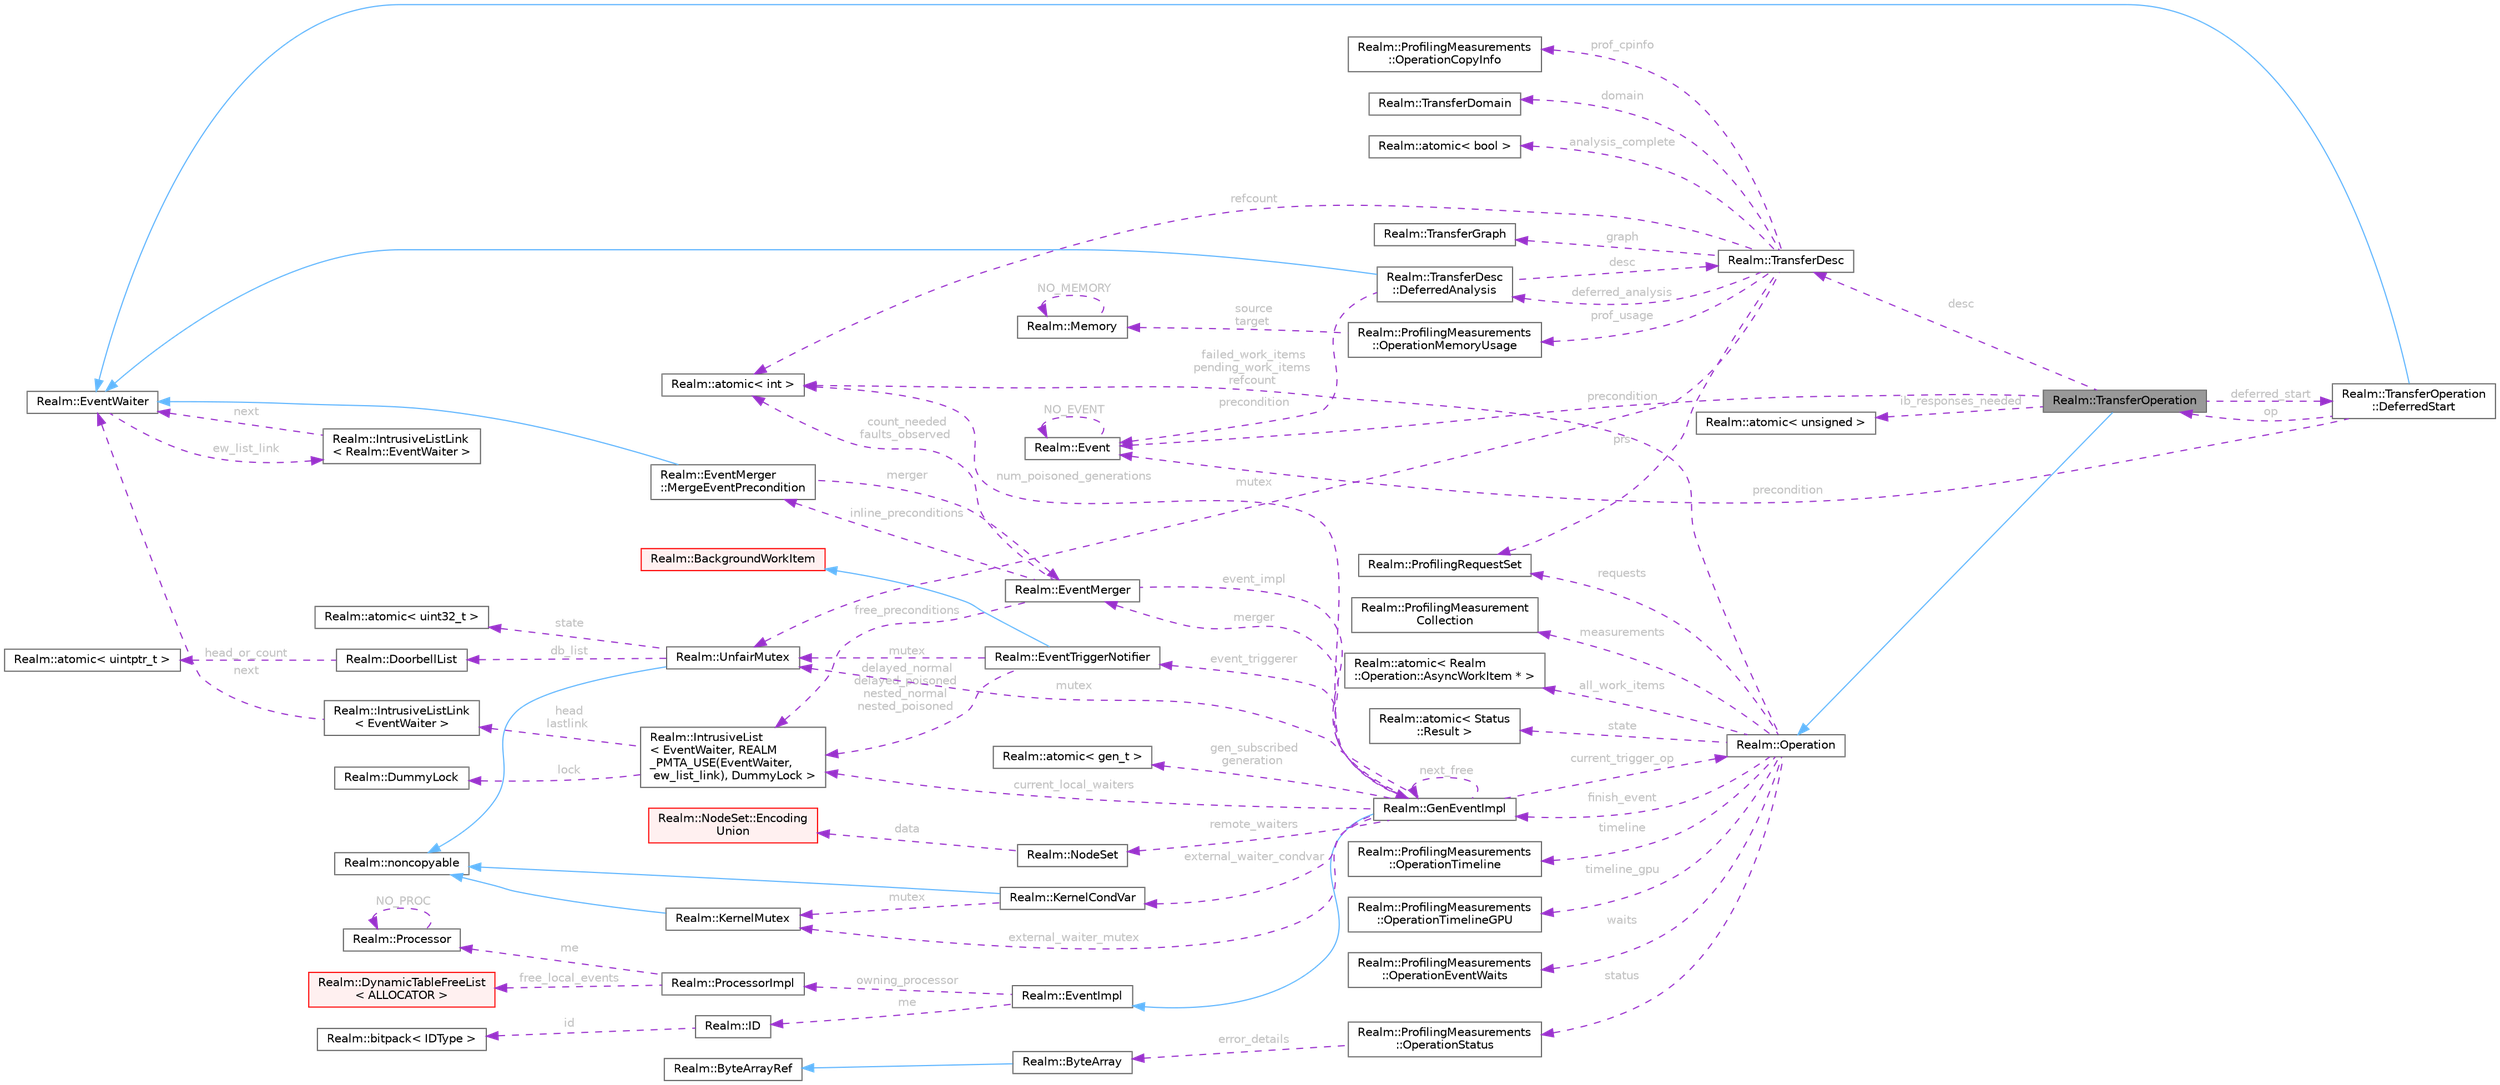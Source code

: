 digraph "Realm::TransferOperation"
{
 // LATEX_PDF_SIZE
  bgcolor="transparent";
  edge [fontname=Helvetica,fontsize=10,labelfontname=Helvetica,labelfontsize=10];
  node [fontname=Helvetica,fontsize=10,shape=box,height=0.2,width=0.4];
  rankdir="LR";
  Node1 [id="Node000001",label="Realm::TransferOperation",height=0.2,width=0.4,color="gray40", fillcolor="grey60", style="filled", fontcolor="black",tooltip=" "];
  Node2 -> Node1 [id="edge1_Node000001_Node000002",dir="back",color="steelblue1",style="solid",tooltip=" "];
  Node2 [id="Node000002",label="Realm::Operation",height=0.2,width=0.4,color="gray40", fillcolor="white", style="filled",URL="$classRealm_1_1Operation.html",tooltip=" "];
  Node3 -> Node2 [id="edge2_Node000002_Node000003",dir="back",color="darkorchid3",style="dashed",tooltip=" ",label=" finish_event",fontcolor="grey" ];
  Node3 [id="Node000003",label="Realm::GenEventImpl",height=0.2,width=0.4,color="gray40", fillcolor="white", style="filled",URL="$classRealm_1_1GenEventImpl.html",tooltip=" "];
  Node4 -> Node3 [id="edge3_Node000003_Node000004",dir="back",color="steelblue1",style="solid",tooltip=" "];
  Node4 [id="Node000004",label="Realm::EventImpl",height=0.2,width=0.4,color="gray40", fillcolor="white", style="filled",URL="$classRealm_1_1EventImpl.html",tooltip=" "];
  Node5 -> Node4 [id="edge4_Node000004_Node000005",dir="back",color="darkorchid3",style="dashed",tooltip=" ",label=" me",fontcolor="grey" ];
  Node5 [id="Node000005",label="Realm::ID",height=0.2,width=0.4,color="gray40", fillcolor="white", style="filled",URL="$classRealm_1_1ID.html",tooltip=" "];
  Node6 -> Node5 [id="edge5_Node000005_Node000006",dir="back",color="darkorchid3",style="dashed",tooltip=" ",label=" id",fontcolor="grey" ];
  Node6 [id="Node000006",label="Realm::bitpack\< IDType \>",height=0.2,width=0.4,color="gray40", fillcolor="white", style="filled",URL="$classRealm_1_1bitpack.html",tooltip=" "];
  Node7 -> Node4 [id="edge6_Node000004_Node000007",dir="back",color="darkorchid3",style="dashed",tooltip=" ",label=" owning_processor",fontcolor="grey" ];
  Node7 [id="Node000007",label="Realm::ProcessorImpl",height=0.2,width=0.4,color="gray40", fillcolor="white", style="filled",URL="$classRealm_1_1ProcessorImpl.html",tooltip=" "];
  Node8 -> Node7 [id="edge7_Node000007_Node000008",dir="back",color="darkorchid3",style="dashed",tooltip=" ",label=" free_local_events",fontcolor="grey" ];
  Node8 [id="Node000008",label="Realm::DynamicTableFreeList\l\< ALLOCATOR \>",height=0.2,width=0.4,color="red", fillcolor="#FFF0F0", style="filled",URL="$classRealm_1_1DynamicTableFreeList.html",tooltip=" "];
  Node10 -> Node7 [id="edge8_Node000007_Node000010",dir="back",color="darkorchid3",style="dashed",tooltip=" ",label=" me",fontcolor="grey" ];
  Node10 [id="Node000010",label="Realm::Processor",height=0.2,width=0.4,color="gray40", fillcolor="white", style="filled",URL="$classRealm_1_1Processor.html",tooltip=" "];
  Node10 -> Node10 [id="edge9_Node000010_Node000010",dir="back",color="darkorchid3",style="dashed",tooltip=" ",label=" NO_PROC",fontcolor="grey" ];
  Node11 -> Node3 [id="edge10_Node000003_Node000011",dir="back",color="darkorchid3",style="dashed",tooltip=" ",label=" gen_subscribed\ngeneration",fontcolor="grey" ];
  Node11 [id="Node000011",label="Realm::atomic\< gen_t \>",height=0.2,width=0.4,color="gray40", fillcolor="white", style="filled",URL="$classRealm_1_1atomic.html",tooltip=" "];
  Node12 -> Node3 [id="edge11_Node000003_Node000012",dir="back",color="darkorchid3",style="dashed",tooltip=" ",label=" num_poisoned_generations",fontcolor="grey" ];
  Node12 [id="Node000012",label="Realm::atomic\< int \>",height=0.2,width=0.4,color="gray40", fillcolor="white", style="filled",URL="$classRealm_1_1atomic.html",tooltip=" "];
  Node3 -> Node3 [id="edge12_Node000003_Node000003",dir="back",color="darkorchid3",style="dashed",tooltip=" ",label=" next_free",fontcolor="grey" ];
  Node13 -> Node3 [id="edge13_Node000003_Node000013",dir="back",color="darkorchid3",style="dashed",tooltip=" ",label=" merger",fontcolor="grey" ];
  Node13 [id="Node000013",label="Realm::EventMerger",height=0.2,width=0.4,color="gray40", fillcolor="white", style="filled",URL="$classRealm_1_1EventMerger.html",tooltip=" "];
  Node3 -> Node13 [id="edge14_Node000013_Node000003",dir="back",color="darkorchid3",style="dashed",tooltip=" ",label=" event_impl",fontcolor="grey" ];
  Node12 -> Node13 [id="edge15_Node000013_Node000012",dir="back",color="darkorchid3",style="dashed",tooltip=" ",label=" count_needed\nfaults_observed",fontcolor="grey" ];
  Node14 -> Node13 [id="edge16_Node000013_Node000014",dir="back",color="darkorchid3",style="dashed",tooltip=" ",label=" inline_preconditions",fontcolor="grey" ];
  Node14 [id="Node000014",label="Realm::EventMerger\l::MergeEventPrecondition",height=0.2,width=0.4,color="gray40", fillcolor="white", style="filled",URL="$classRealm_1_1EventMerger_1_1MergeEventPrecondition.html",tooltip=" "];
  Node15 -> Node14 [id="edge17_Node000014_Node000015",dir="back",color="steelblue1",style="solid",tooltip=" "];
  Node15 [id="Node000015",label="Realm::EventWaiter",height=0.2,width=0.4,color="gray40", fillcolor="white", style="filled",URL="$classRealm_1_1EventWaiter.html",tooltip=" "];
  Node16 -> Node15 [id="edge18_Node000015_Node000016",dir="back",color="darkorchid3",style="dashed",tooltip=" ",label=" ew_list_link",fontcolor="grey" ];
  Node16 [id="Node000016",label="Realm::IntrusiveListLink\l\< Realm::EventWaiter \>",height=0.2,width=0.4,color="gray40", fillcolor="white", style="filled",URL="$structRealm_1_1IntrusiveListLink.html",tooltip=" "];
  Node15 -> Node16 [id="edge19_Node000016_Node000015",dir="back",color="darkorchid3",style="dashed",tooltip=" ",label=" next",fontcolor="grey" ];
  Node13 -> Node14 [id="edge20_Node000014_Node000013",dir="back",color="darkorchid3",style="dashed",tooltip=" ",label=" merger",fontcolor="grey" ];
  Node17 -> Node13 [id="edge21_Node000013_Node000017",dir="back",color="darkorchid3",style="dashed",tooltip=" ",label=" free_preconditions",fontcolor="grey" ];
  Node17 [id="Node000017",label="Realm::IntrusiveList\l\< EventWaiter, REALM\l_PMTA_USE(EventWaiter,\l ew_list_link), DummyLock \>",height=0.2,width=0.4,color="gray40", fillcolor="white", style="filled",URL="$classRealm_1_1IntrusiveList.html",tooltip=" "];
  Node18 -> Node17 [id="edge22_Node000017_Node000018",dir="back",color="darkorchid3",style="dashed",tooltip=" ",label=" lock",fontcolor="grey" ];
  Node18 [id="Node000018",label="Realm::DummyLock",height=0.2,width=0.4,color="gray40", fillcolor="white", style="filled",URL="$classRealm_1_1DummyLock.html",tooltip=" "];
  Node19 -> Node17 [id="edge23_Node000017_Node000019",dir="back",color="darkorchid3",style="dashed",tooltip=" ",label=" head\nlastlink",fontcolor="grey" ];
  Node19 [id="Node000019",label="Realm::IntrusiveListLink\l\< EventWaiter \>",height=0.2,width=0.4,color="gray40", fillcolor="white", style="filled",URL="$structRealm_1_1IntrusiveListLink.html",tooltip=" "];
  Node15 -> Node19 [id="edge24_Node000019_Node000015",dir="back",color="darkorchid3",style="dashed",tooltip=" ",label=" next",fontcolor="grey" ];
  Node20 -> Node3 [id="edge25_Node000003_Node000020",dir="back",color="darkorchid3",style="dashed",tooltip=" ",label=" event_triggerer",fontcolor="grey" ];
  Node20 [id="Node000020",label="Realm::EventTriggerNotifier",height=0.2,width=0.4,color="gray40", fillcolor="white", style="filled",URL="$classRealm_1_1EventTriggerNotifier.html",tooltip=" "];
  Node21 -> Node20 [id="edge26_Node000020_Node000021",dir="back",color="steelblue1",style="solid",tooltip=" "];
  Node21 [id="Node000021",label="Realm::BackgroundWorkItem",height=0.2,width=0.4,color="red", fillcolor="#FFF0F0", style="filled",URL="$classRealm_1_1BackgroundWorkItem.html",tooltip=" "];
  Node24 -> Node20 [id="edge27_Node000020_Node000024",dir="back",color="darkorchid3",style="dashed",tooltip=" ",label=" mutex",fontcolor="grey" ];
  Node24 [id="Node000024",label="Realm::UnfairMutex",height=0.2,width=0.4,color="gray40", fillcolor="white", style="filled",URL="$classRealm_1_1UnfairMutex.html",tooltip=" "];
  Node25 -> Node24 [id="edge28_Node000024_Node000025",dir="back",color="steelblue1",style="solid",tooltip=" "];
  Node25 [id="Node000025",label="Realm::noncopyable",height=0.2,width=0.4,color="gray40", fillcolor="white", style="filled",URL="$classRealm_1_1noncopyable.html",tooltip=" "];
  Node26 -> Node24 [id="edge29_Node000024_Node000026",dir="back",color="darkorchid3",style="dashed",tooltip=" ",label=" state",fontcolor="grey" ];
  Node26 [id="Node000026",label="Realm::atomic\< uint32_t \>",height=0.2,width=0.4,color="gray40", fillcolor="white", style="filled",URL="$classRealm_1_1atomic.html",tooltip=" "];
  Node27 -> Node24 [id="edge30_Node000024_Node000027",dir="back",color="darkorchid3",style="dashed",tooltip=" ",label=" db_list",fontcolor="grey" ];
  Node27 [id="Node000027",label="Realm::DoorbellList",height=0.2,width=0.4,color="gray40", fillcolor="white", style="filled",URL="$classRealm_1_1DoorbellList.html",tooltip=" "];
  Node28 -> Node27 [id="edge31_Node000027_Node000028",dir="back",color="darkorchid3",style="dashed",tooltip=" ",label=" head_or_count",fontcolor="grey" ];
  Node28 [id="Node000028",label="Realm::atomic\< uintptr_t \>",height=0.2,width=0.4,color="gray40", fillcolor="white", style="filled",URL="$classRealm_1_1atomic.html",tooltip=" "];
  Node17 -> Node20 [id="edge32_Node000020_Node000017",dir="back",color="darkorchid3",style="dashed",tooltip=" ",label=" delayed_normal\ndelayed_poisoned\nnested_normal\nnested_poisoned",fontcolor="grey" ];
  Node24 -> Node3 [id="edge33_Node000003_Node000024",dir="back",color="darkorchid3",style="dashed",tooltip=" ",label=" mutex",fontcolor="grey" ];
  Node2 -> Node3 [id="edge34_Node000003_Node000002",dir="back",color="darkorchid3",style="dashed",tooltip=" ",label=" current_trigger_op",fontcolor="grey" ];
  Node17 -> Node3 [id="edge35_Node000003_Node000017",dir="back",color="darkorchid3",style="dashed",tooltip=" ",label=" current_local_waiters",fontcolor="grey" ];
  Node33 -> Node3 [id="edge36_Node000003_Node000033",dir="back",color="darkorchid3",style="dashed",tooltip=" ",label=" external_waiter_mutex",fontcolor="grey" ];
  Node33 [id="Node000033",label="Realm::KernelMutex",height=0.2,width=0.4,color="gray40", fillcolor="white", style="filled",URL="$classRealm_1_1KernelMutex.html",tooltip=" "];
  Node25 -> Node33 [id="edge37_Node000033_Node000025",dir="back",color="steelblue1",style="solid",tooltip=" "];
  Node34 -> Node3 [id="edge38_Node000003_Node000034",dir="back",color="darkorchid3",style="dashed",tooltip=" ",label=" external_waiter_condvar",fontcolor="grey" ];
  Node34 [id="Node000034",label="Realm::KernelCondVar",height=0.2,width=0.4,color="gray40", fillcolor="white", style="filled",URL="$classRealm_1_1KernelCondVar.html",tooltip=" "];
  Node25 -> Node34 [id="edge39_Node000034_Node000025",dir="back",color="steelblue1",style="solid",tooltip=" "];
  Node33 -> Node34 [id="edge40_Node000034_Node000033",dir="back",color="darkorchid3",style="dashed",tooltip=" ",label=" mutex",fontcolor="grey" ];
  Node35 -> Node3 [id="edge41_Node000003_Node000035",dir="back",color="darkorchid3",style="dashed",tooltip=" ",label=" remote_waiters",fontcolor="grey" ];
  Node35 [id="Node000035",label="Realm::NodeSet",height=0.2,width=0.4,color="gray40", fillcolor="white", style="filled",URL="$classRealm_1_1NodeSet.html",tooltip=" "];
  Node36 -> Node35 [id="edge42_Node000035_Node000036",dir="back",color="darkorchid3",style="dashed",tooltip=" ",label=" data",fontcolor="grey" ];
  Node36 [id="Node000036",label="Realm::NodeSet::Encoding\lUnion",height=0.2,width=0.4,color="red", fillcolor="#FFF0F0", style="filled",URL="$unionRealm_1_1NodeSet_1_1EncodingUnion.html",tooltip=" "];
  Node12 -> Node2 [id="edge43_Node000002_Node000012",dir="back",color="darkorchid3",style="dashed",tooltip=" ",label=" failed_work_items\npending_work_items\nrefcount",fontcolor="grey" ];
  Node38 -> Node2 [id="edge44_Node000002_Node000038",dir="back",color="darkorchid3",style="dashed",tooltip=" ",label=" state",fontcolor="grey" ];
  Node38 [id="Node000038",label="Realm::atomic\< Status\l::Result \>",height=0.2,width=0.4,color="gray40", fillcolor="white", style="filled",URL="$classRealm_1_1atomic.html",tooltip=" "];
  Node39 -> Node2 [id="edge45_Node000002_Node000039",dir="back",color="darkorchid3",style="dashed",tooltip=" ",label=" status",fontcolor="grey" ];
  Node39 [id="Node000039",label="Realm::ProfilingMeasurements\l::OperationStatus",height=0.2,width=0.4,color="gray40", fillcolor="white", style="filled",URL="$structRealm_1_1ProfilingMeasurements_1_1OperationStatus.html",tooltip=" "];
  Node40 -> Node39 [id="edge46_Node000039_Node000040",dir="back",color="darkorchid3",style="dashed",tooltip=" ",label=" error_details",fontcolor="grey" ];
  Node40 [id="Node000040",label="Realm::ByteArray",height=0.2,width=0.4,color="gray40", fillcolor="white", style="filled",URL="$classRealm_1_1ByteArray.html",tooltip=" "];
  Node41 -> Node40 [id="edge47_Node000040_Node000041",dir="back",color="steelblue1",style="solid",tooltip=" "];
  Node41 [id="Node000041",label="Realm::ByteArrayRef",height=0.2,width=0.4,color="gray40", fillcolor="white", style="filled",URL="$classRealm_1_1ByteArrayRef.html",tooltip=" "];
  Node42 -> Node2 [id="edge48_Node000002_Node000042",dir="back",color="darkorchid3",style="dashed",tooltip=" ",label=" timeline",fontcolor="grey" ];
  Node42 [id="Node000042",label="Realm::ProfilingMeasurements\l::OperationTimeline",height=0.2,width=0.4,color="gray40", fillcolor="white", style="filled",URL="$structRealm_1_1ProfilingMeasurements_1_1OperationTimeline.html",tooltip=" "];
  Node43 -> Node2 [id="edge49_Node000002_Node000043",dir="back",color="darkorchid3",style="dashed",tooltip=" ",label=" timeline_gpu",fontcolor="grey" ];
  Node43 [id="Node000043",label="Realm::ProfilingMeasurements\l::OperationTimelineGPU",height=0.2,width=0.4,color="gray40", fillcolor="white", style="filled",URL="$structRealm_1_1ProfilingMeasurements_1_1OperationTimelineGPU.html",tooltip=" "];
  Node44 -> Node2 [id="edge50_Node000002_Node000044",dir="back",color="darkorchid3",style="dashed",tooltip=" ",label=" waits",fontcolor="grey" ];
  Node44 [id="Node000044",label="Realm::ProfilingMeasurements\l::OperationEventWaits",height=0.2,width=0.4,color="gray40", fillcolor="white", style="filled",URL="$structRealm_1_1ProfilingMeasurements_1_1OperationEventWaits.html",tooltip=" "];
  Node45 -> Node2 [id="edge51_Node000002_Node000045",dir="back",color="darkorchid3",style="dashed",tooltip=" ",label=" requests",fontcolor="grey" ];
  Node45 [id="Node000045",label="Realm::ProfilingRequestSet",height=0.2,width=0.4,color="gray40", fillcolor="white", style="filled",URL="$classRealm_1_1ProfilingRequestSet.html",tooltip=" "];
  Node46 -> Node2 [id="edge52_Node000002_Node000046",dir="back",color="darkorchid3",style="dashed",tooltip=" ",label=" measurements",fontcolor="grey" ];
  Node46 [id="Node000046",label="Realm::ProfilingMeasurement\lCollection",height=0.2,width=0.4,color="gray40", fillcolor="white", style="filled",URL="$classRealm_1_1ProfilingMeasurementCollection.html",tooltip=" "];
  Node47 -> Node2 [id="edge53_Node000002_Node000047",dir="back",color="darkorchid3",style="dashed",tooltip=" ",label=" all_work_items",fontcolor="grey" ];
  Node47 [id="Node000047",label="Realm::atomic\< Realm\l::Operation::AsyncWorkItem * \>",height=0.2,width=0.4,color="gray40", fillcolor="white", style="filled",URL="$classRealm_1_1atomic.html",tooltip=" "];
  Node48 -> Node1 [id="edge54_Node000001_Node000048",dir="back",color="darkorchid3",style="dashed",tooltip=" ",label=" deferred_start",fontcolor="grey" ];
  Node48 [id="Node000048",label="Realm::TransferOperation\l::DeferredStart",height=0.2,width=0.4,color="gray40", fillcolor="white", style="filled",URL="$classRealm_1_1TransferOperation_1_1DeferredStart.html",tooltip=" "];
  Node15 -> Node48 [id="edge55_Node000048_Node000015",dir="back",color="steelblue1",style="solid",tooltip=" "];
  Node1 -> Node48 [id="edge56_Node000048_Node000001",dir="back",color="darkorchid3",style="dashed",tooltip=" ",label=" op",fontcolor="grey" ];
  Node49 -> Node48 [id="edge57_Node000048_Node000049",dir="back",color="darkorchid3",style="dashed",tooltip=" ",label=" precondition",fontcolor="grey" ];
  Node49 [id="Node000049",label="Realm::Event",height=0.2,width=0.4,color="gray40", fillcolor="white", style="filled",URL="$classRealm_1_1Event.html",tooltip=" "];
  Node49 -> Node49 [id="edge58_Node000049_Node000049",dir="back",color="darkorchid3",style="dashed",tooltip=" ",label=" NO_EVENT",fontcolor="grey" ];
  Node50 -> Node1 [id="edge59_Node000001_Node000050",dir="back",color="darkorchid3",style="dashed",tooltip=" ",label=" desc",fontcolor="grey" ];
  Node50 [id="Node000050",label="Realm::TransferDesc",height=0.2,width=0.4,color="gray40", fillcolor="white", style="filled",URL="$classRealm_1_1TransferDesc.html",tooltip=" "];
  Node12 -> Node50 [id="edge60_Node000050_Node000012",dir="back",color="darkorchid3",style="dashed",tooltip=" ",label=" refcount",fontcolor="grey" ];
  Node51 -> Node50 [id="edge61_Node000050_Node000051",dir="back",color="darkorchid3",style="dashed",tooltip=" ",label=" deferred_analysis",fontcolor="grey" ];
  Node51 [id="Node000051",label="Realm::TransferDesc\l::DeferredAnalysis",height=0.2,width=0.4,color="gray40", fillcolor="white", style="filled",URL="$classRealm_1_1TransferDesc_1_1DeferredAnalysis.html",tooltip=" "];
  Node15 -> Node51 [id="edge62_Node000051_Node000015",dir="back",color="steelblue1",style="solid",tooltip=" "];
  Node50 -> Node51 [id="edge63_Node000051_Node000050",dir="back",color="darkorchid3",style="dashed",tooltip=" ",label=" desc",fontcolor="grey" ];
  Node49 -> Node51 [id="edge64_Node000051_Node000049",dir="back",color="darkorchid3",style="dashed",tooltip=" ",label=" precondition",fontcolor="grey" ];
  Node52 -> Node50 [id="edge65_Node000050_Node000052",dir="back",color="darkorchid3",style="dashed",tooltip=" ",label=" domain",fontcolor="grey" ];
  Node52 [id="Node000052",label="Realm::TransferDomain",height=0.2,width=0.4,color="gray40", fillcolor="white", style="filled",URL="$classRealm_1_1TransferDomain.html",tooltip=" "];
  Node45 -> Node50 [id="edge66_Node000050_Node000045",dir="back",color="darkorchid3",style="dashed",tooltip=" ",label=" prs",fontcolor="grey" ];
  Node24 -> Node50 [id="edge67_Node000050_Node000024",dir="back",color="darkorchid3",style="dashed",tooltip=" ",label=" mutex",fontcolor="grey" ];
  Node53 -> Node50 [id="edge68_Node000050_Node000053",dir="back",color="darkorchid3",style="dashed",tooltip=" ",label=" analysis_complete",fontcolor="grey" ];
  Node53 [id="Node000053",label="Realm::atomic\< bool \>",height=0.2,width=0.4,color="gray40", fillcolor="white", style="filled",URL="$classRealm_1_1atomic.html",tooltip=" "];
  Node54 -> Node50 [id="edge69_Node000050_Node000054",dir="back",color="darkorchid3",style="dashed",tooltip=" ",label=" graph",fontcolor="grey" ];
  Node54 [id="Node000054",label="Realm::TransferGraph",height=0.2,width=0.4,color="gray40", fillcolor="white", style="filled",URL="$structRealm_1_1TransferGraph.html",tooltip=" "];
  Node55 -> Node50 [id="edge70_Node000050_Node000055",dir="back",color="darkorchid3",style="dashed",tooltip=" ",label=" prof_usage",fontcolor="grey" ];
  Node55 [id="Node000055",label="Realm::ProfilingMeasurements\l::OperationMemoryUsage",height=0.2,width=0.4,color="gray40", fillcolor="white", style="filled",URL="$structRealm_1_1ProfilingMeasurements_1_1OperationMemoryUsage.html",tooltip=" "];
  Node56 -> Node55 [id="edge71_Node000055_Node000056",dir="back",color="darkorchid3",style="dashed",tooltip=" ",label=" source\ntarget",fontcolor="grey" ];
  Node56 [id="Node000056",label="Realm::Memory",height=0.2,width=0.4,color="gray40", fillcolor="white", style="filled",URL="$classRealm_1_1Memory.html",tooltip=" "];
  Node56 -> Node56 [id="edge72_Node000056_Node000056",dir="back",color="darkorchid3",style="dashed",tooltip=" ",label=" NO_MEMORY",fontcolor="grey" ];
  Node57 -> Node50 [id="edge73_Node000050_Node000057",dir="back",color="darkorchid3",style="dashed",tooltip=" ",label=" prof_cpinfo",fontcolor="grey" ];
  Node57 [id="Node000057",label="Realm::ProfilingMeasurements\l::OperationCopyInfo",height=0.2,width=0.4,color="gray40", fillcolor="white", style="filled",URL="$structRealm_1_1ProfilingMeasurements_1_1OperationCopyInfo.html",tooltip=" "];
  Node49 -> Node1 [id="edge74_Node000001_Node000049",dir="back",color="darkorchid3",style="dashed",tooltip=" ",label=" precondition",fontcolor="grey" ];
  Node29 -> Node1 [id="edge75_Node000001_Node000029",dir="back",color="darkorchid3",style="dashed",tooltip=" ",label=" ib_responses_needed",fontcolor="grey" ];
  Node29 [id="Node000029",label="Realm::atomic\< unsigned \>",height=0.2,width=0.4,color="gray40", fillcolor="white", style="filled",URL="$classRealm_1_1atomic.html",tooltip=" "];
}
